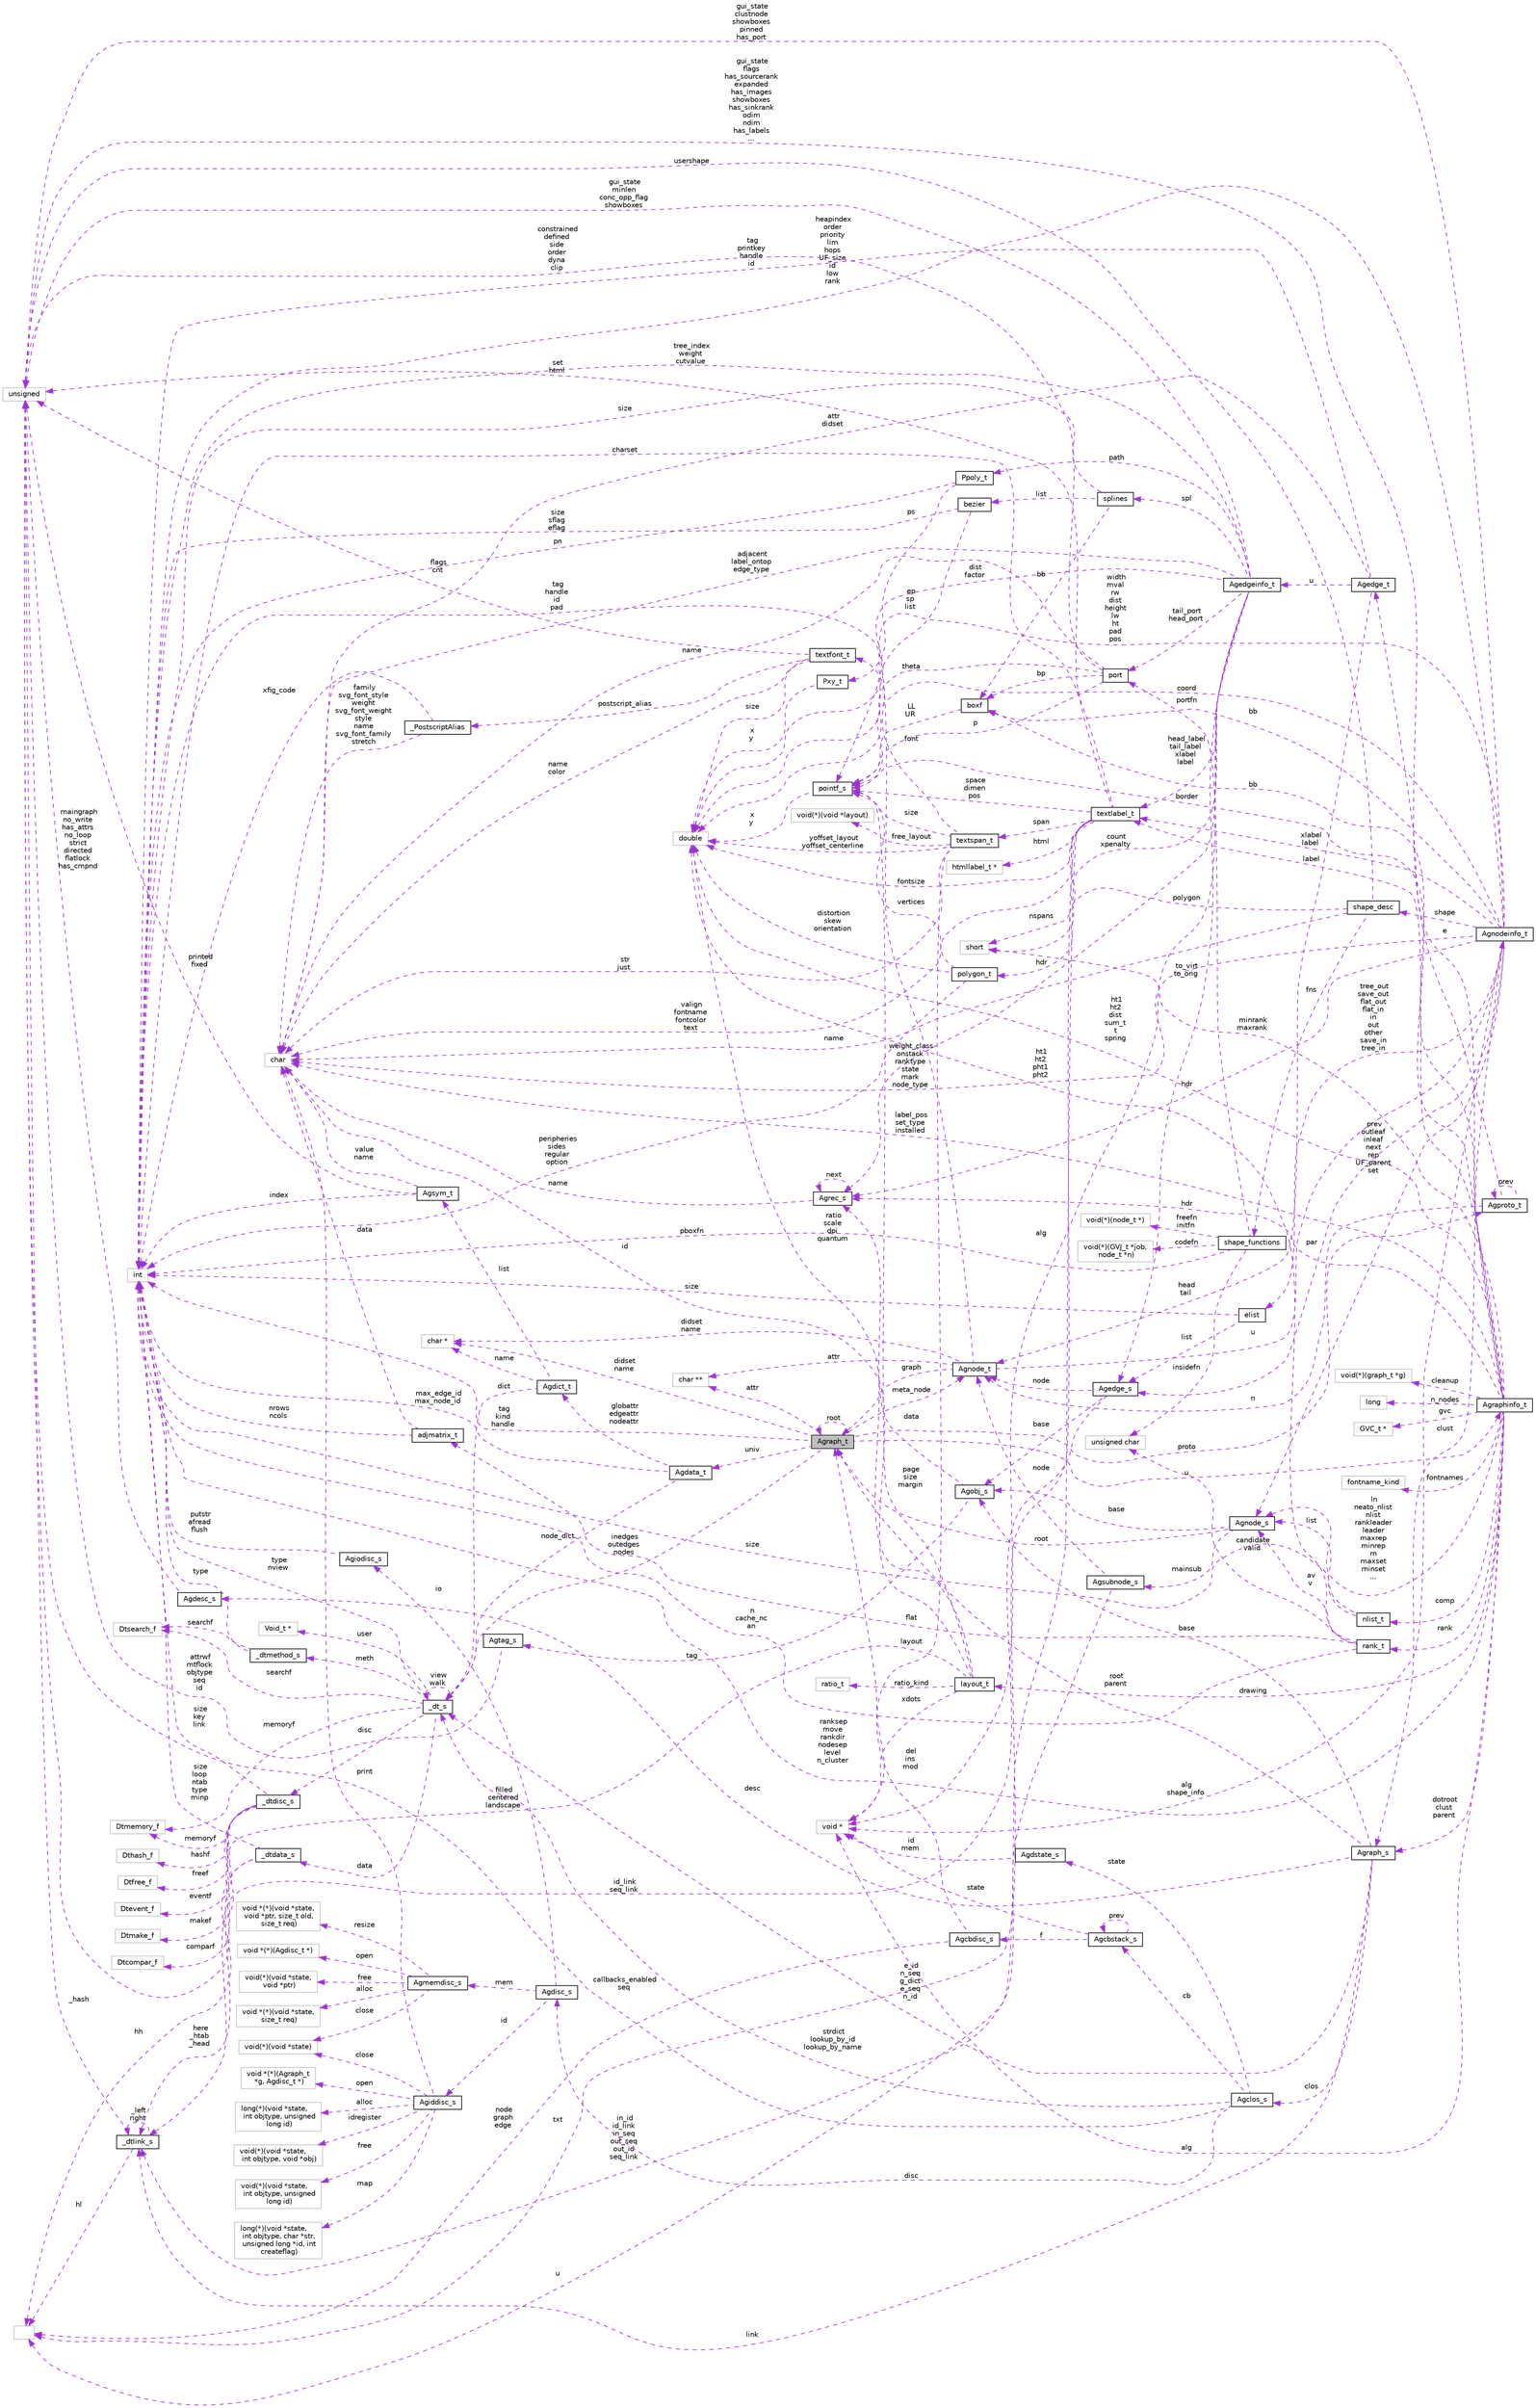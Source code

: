 digraph "Agraph_t"
{
  bgcolor="transparent";
  edge [fontname="Helvetica",fontsize="10",labelfontname="Helvetica",labelfontsize="10"];
  node [fontname="Helvetica",fontsize="10",shape=record];
  rankdir="LR";
  Node1 [label="Agraph_t",height=0.2,width=0.4,color="black", fillcolor="grey75", style="filled", fontcolor="black"];
  Node2 -> Node1 [dir="back",color="darkorchid3",fontsize="10",style="dashed",label=" attr" ,fontname="Helvetica"];
  Node2 [label="char **",height=0.2,width=0.4,color="grey75"];
  Node1 -> Node1 [dir="back",color="darkorchid3",fontsize="10",style="dashed",label=" root" ,fontname="Helvetica"];
  Node3 -> Node1 [dir="back",color="darkorchid3",fontsize="10",style="dashed",label=" meta_node" ,fontname="Helvetica"];
  Node3 [label="Agnode_t",height=0.2,width=0.4,color="black",URL="$structAgnode__t.html"];
  Node4 -> Node3 [dir="back",color="darkorchid3",fontsize="10",style="dashed",label=" u" ,fontname="Helvetica"];
  Node4 [label="Agnodeinfo_t",height=0.2,width=0.4,color="black",URL="$structAgnodeinfo__t.html"];
  Node5 -> Node4 [dir="back",color="darkorchid3",fontsize="10",style="dashed",label=" hdr" ,fontname="Helvetica"];
  Node5 [label="Agrec_s",height=0.2,width=0.4,color="black",URL="$structAgrec__s.html"];
  Node5 -> Node5 [dir="back",color="darkorchid3",fontsize="10",style="dashed",label=" next" ,fontname="Helvetica"];
  Node6 -> Node5 [dir="back",color="darkorchid3",fontsize="10",style="dashed",label=" name" ,fontname="Helvetica"];
  Node6 [label="char",height=0.2,width=0.4,color="grey75"];
  Node7 -> Node4 [dir="back",color="darkorchid3",fontsize="10",style="dashed",label=" xlabel\nlabel" ,fontname="Helvetica"];
  Node7 [label="textlabel_t",height=0.2,width=0.4,color="black",URL="$structtextlabel__t.html"];
  Node8 -> Node7 [dir="back",color="darkorchid3",fontsize="10",style="dashed",label=" html" ,fontname="Helvetica"];
  Node8 [label="htmllabel_t *",height=0.2,width=0.4,color="grey75"];
  Node9 -> Node7 [dir="back",color="darkorchid3",fontsize="10",style="dashed",label=" fontsize" ,fontname="Helvetica"];
  Node9 [label="double",height=0.2,width=0.4,color="grey75"];
  Node10 -> Node7 [dir="back",color="darkorchid3",fontsize="10",style="dashed",label=" nspans" ,fontname="Helvetica"];
  Node10 [label="short",height=0.2,width=0.4,color="grey75"];
  Node6 -> Node7 [dir="back",color="darkorchid3",fontsize="10",style="dashed",label=" valign\nfontname\nfontcolor\ntext" ,fontname="Helvetica"];
  Node11 -> Node7 [dir="back",color="darkorchid3",fontsize="10",style="dashed",label=" u" ,fontname="Helvetica"];
  Node11 [label="",height=0.2,width=0.4,color="grey75"];
  Node12 -> Node7 [dir="back",color="darkorchid3",fontsize="10",style="dashed",label=" charset" ,fontname="Helvetica"];
  Node12 [label="int",height=0.2,width=0.4,color="grey75"];
  Node11 -> Node7 [dir="back",color="darkorchid3",fontsize="10",style="dashed",label=" txt" ,fontname="Helvetica"];
  Node13 -> Node7 [dir="back",color="darkorchid3",fontsize="10",style="dashed",label=" set\nhtml" ,fontname="Helvetica"];
  Node13 [label="unsigned",height=0.2,width=0.4,color="grey75"];
  Node14 -> Node7 [dir="back",color="darkorchid3",fontsize="10",style="dashed",label=" span" ,fontname="Helvetica"];
  Node14 [label="textspan_t",height=0.2,width=0.4,color="black",URL="$structtextspan__t.html"];
  Node15 -> Node14 [dir="back",color="darkorchid3",fontsize="10",style="dashed",label=" free_layout" ,fontname="Helvetica"];
  Node15 [label="void(*)(void *layout)",height=0.2,width=0.4,color="grey75"];
  Node9 -> Node14 [dir="back",color="darkorchid3",fontsize="10",style="dashed",label=" yoffset_layout\nyoffset_centerline" ,fontname="Helvetica"];
  Node16 -> Node14 [dir="back",color="darkorchid3",fontsize="10",style="dashed",label=" font" ,fontname="Helvetica"];
  Node16 [label="textfont_t",height=0.2,width=0.4,color="black",URL="$structtextfont__t.html"];
  Node9 -> Node16 [dir="back",color="darkorchid3",fontsize="10",style="dashed",label=" size" ,fontname="Helvetica"];
  Node6 -> Node16 [dir="back",color="darkorchid3",fontsize="10",style="dashed",label=" name\ncolor" ,fontname="Helvetica"];
  Node17 -> Node16 [dir="back",color="darkorchid3",fontsize="10",style="dashed",label=" postscript_alias" ,fontname="Helvetica"];
  Node17 [label="_PostscriptAlias",height=0.2,width=0.4,color="black",URL="$struct__PostscriptAlias.html"];
  Node6 -> Node17 [dir="back",color="darkorchid3",fontsize="10",style="dashed",label=" family\nsvg_font_style\nweight\nsvg_font_weight\nstyle\nname\nsvg_font_family\nstretch" ,fontname="Helvetica"];
  Node12 -> Node17 [dir="back",color="darkorchid3",fontsize="10",style="dashed",label=" xfig_code" ,fontname="Helvetica"];
  Node13 -> Node16 [dir="back",color="darkorchid3",fontsize="10",style="dashed",label=" flags\ncnt" ,fontname="Helvetica"];
  Node6 -> Node14 [dir="back",color="darkorchid3",fontsize="10",style="dashed",label=" str\njust" ,fontname="Helvetica"];
  Node18 -> Node14 [dir="back",color="darkorchid3",fontsize="10",style="dashed",label=" layout" ,fontname="Helvetica"];
  Node18 [label="void *",height=0.2,width=0.4,color="grey75"];
  Node19 -> Node14 [dir="back",color="darkorchid3",fontsize="10",style="dashed",label=" size" ,fontname="Helvetica"];
  Node19 [label="pointf_s",height=0.2,width=0.4,color="black",URL="$structpointf__s.html"];
  Node9 -> Node19 [dir="back",color="darkorchid3",fontsize="10",style="dashed",label=" x\ny" ,fontname="Helvetica"];
  Node19 -> Node7 [dir="back",color="darkorchid3",fontsize="10",style="dashed",label=" space\ndimen\npos" ,fontname="Helvetica"];
  Node9 -> Node4 [dir="back",color="darkorchid3",fontsize="10",style="dashed",label=" width\nmval\nrw\ndist\nheight\nlw\nht\npad\npos" ,fontname="Helvetica"];
  Node20 -> Node4 [dir="back",color="darkorchid3",fontsize="10",style="dashed",label=" clust" ,fontname="Helvetica"];
  Node20 [label="Agraph_s",height=0.2,width=0.4,color="black",URL="$structAgraph__s.html"];
  Node21 -> Node20 [dir="back",color="darkorchid3",fontsize="10",style="dashed",label=" link" ,fontname="Helvetica"];
  Node21 [label="_dtlink_s",height=0.2,width=0.4,color="black",URL="$struct__dtlink__s.html"];
  Node21 -> Node21 [dir="back",color="darkorchid3",fontsize="10",style="dashed",label=" _left\nright" ,fontname="Helvetica"];
  Node11 -> Node21 [dir="back",color="darkorchid3",fontsize="10",style="dashed",label=" hl" ,fontname="Helvetica"];
  Node13 -> Node21 [dir="back",color="darkorchid3",fontsize="10",style="dashed",label=" _hash" ,fontname="Helvetica"];
  Node1 -> Node20 [dir="back",color="darkorchid3",fontsize="10",style="dashed",label=" root\nparent" ,fontname="Helvetica"];
  Node22 -> Node20 [dir="back",color="darkorchid3",fontsize="10",style="dashed",label=" desc" ,fontname="Helvetica"];
  Node22 [label="Agdesc_s",height=0.2,width=0.4,color="black",URL="$structAgdesc__s.html"];
  Node13 -> Node22 [dir="back",color="darkorchid3",fontsize="10",style="dashed",label=" maingraph\nno_write\nhas_attrs\nno_loop\nstrict\ndirected\nflatlock\nhas_cmpnd" ,fontname="Helvetica"];
  Node23 -> Node20 [dir="back",color="darkorchid3",fontsize="10",style="dashed",label=" base" ,fontname="Helvetica"];
  Node23 [label="Agobj_s",height=0.2,width=0.4,color="black",URL="$structAgobj__s.html"];
  Node5 -> Node23 [dir="back",color="darkorchid3",fontsize="10",style="dashed",label=" data" ,fontname="Helvetica"];
  Node24 -> Node23 [dir="back",color="darkorchid3",fontsize="10",style="dashed",label=" tag" ,fontname="Helvetica"];
  Node24 [label="Agtag_s",height=0.2,width=0.4,color="black",URL="$structAgtag__s.html"];
  Node13 -> Node24 [dir="back",color="darkorchid3",fontsize="10",style="dashed",label=" attrwf\nmtflock\nobjtype\nseq\nid" ,fontname="Helvetica"];
  Node25 -> Node20 [dir="back",color="darkorchid3",fontsize="10",style="dashed",label=" e_id\nn_seq\ng_dict\ne_seq\nn_id" ,fontname="Helvetica"];
  Node25 [label="_dt_s",height=0.2,width=0.4,color="black",URL="$struct__dt__s.html"];
  Node26 -> Node25 [dir="back",color="darkorchid3",fontsize="10",style="dashed",label=" disc" ,fontname="Helvetica"];
  Node26 [label="_dtdisc_s",height=0.2,width=0.4,color="black",URL="$struct__dtdisc__s.html"];
  Node27 -> Node26 [dir="back",color="darkorchid3",fontsize="10",style="dashed",label=" freef" ,fontname="Helvetica"];
  Node27 [label="Dtfree_f",height=0.2,width=0.4,color="grey75"];
  Node28 -> Node26 [dir="back",color="darkorchid3",fontsize="10",style="dashed",label=" eventf" ,fontname="Helvetica"];
  Node28 [label="Dtevent_f",height=0.2,width=0.4,color="grey75"];
  Node29 -> Node26 [dir="back",color="darkorchid3",fontsize="10",style="dashed",label=" makef" ,fontname="Helvetica"];
  Node29 [label="Dtmake_f",height=0.2,width=0.4,color="grey75"];
  Node30 -> Node26 [dir="back",color="darkorchid3",fontsize="10",style="dashed",label=" comparf" ,fontname="Helvetica"];
  Node30 [label="Dtcompar_f",height=0.2,width=0.4,color="grey75"];
  Node12 -> Node26 [dir="back",color="darkorchid3",fontsize="10",style="dashed",label=" size\nkey\nlink" ,fontname="Helvetica"];
  Node31 -> Node26 [dir="back",color="darkorchid3",fontsize="10",style="dashed",label=" memoryf" ,fontname="Helvetica"];
  Node31 [label="Dtmemory_f",height=0.2,width=0.4,color="grey75"];
  Node32 -> Node26 [dir="back",color="darkorchid3",fontsize="10",style="dashed",label=" hashf" ,fontname="Helvetica"];
  Node32 [label="Dthash_f",height=0.2,width=0.4,color="grey75"];
  Node33 -> Node25 [dir="back",color="darkorchid3",fontsize="10",style="dashed",label=" data" ,fontname="Helvetica"];
  Node33 [label="_dtdata_s",height=0.2,width=0.4,color="black",URL="$struct__dtdata__s.html"];
  Node11 -> Node33 [dir="back",color="darkorchid3",fontsize="10",style="dashed",label=" hh" ,fontname="Helvetica"];
  Node21 -> Node33 [dir="back",color="darkorchid3",fontsize="10",style="dashed",label=" here\n_htab\n_head" ,fontname="Helvetica"];
  Node12 -> Node33 [dir="back",color="darkorchid3",fontsize="10",style="dashed",label=" size\nloop\nntab\ntype\nminp" ,fontname="Helvetica"];
  Node34 -> Node25 [dir="back",color="darkorchid3",fontsize="10",style="dashed",label=" user" ,fontname="Helvetica"];
  Node34 [label="Void_t *",height=0.2,width=0.4,color="grey75"];
  Node12 -> Node25 [dir="back",color="darkorchid3",fontsize="10",style="dashed",label=" type\nnview" ,fontname="Helvetica"];
  Node25 -> Node25 [dir="back",color="darkorchid3",fontsize="10",style="dashed",label=" view\nwalk" ,fontname="Helvetica"];
  Node31 -> Node25 [dir="back",color="darkorchid3",fontsize="10",style="dashed",label=" memoryf" ,fontname="Helvetica"];
  Node35 -> Node25 [dir="back",color="darkorchid3",fontsize="10",style="dashed",label=" searchf" ,fontname="Helvetica"];
  Node35 [label="Dtsearch_f",height=0.2,width=0.4,color="grey75"];
  Node36 -> Node25 [dir="back",color="darkorchid3",fontsize="10",style="dashed",label=" meth" ,fontname="Helvetica"];
  Node36 [label="_dtmethod_s",height=0.2,width=0.4,color="black",URL="$struct__dtmethod__s.html"];
  Node12 -> Node36 [dir="back",color="darkorchid3",fontsize="10",style="dashed",label=" type" ,fontname="Helvetica"];
  Node35 -> Node36 [dir="back",color="darkorchid3",fontsize="10",style="dashed",label=" searchf" ,fontname="Helvetica"];
  Node37 -> Node20 [dir="back",color="darkorchid3",fontsize="10",style="dashed",label=" clos" ,fontname="Helvetica"];
  Node37 [label="Agclos_s",height=0.2,width=0.4,color="black",URL="$structAgclos__s.html"];
  Node38 -> Node37 [dir="back",color="darkorchid3",fontsize="10",style="dashed",label=" cb" ,fontname="Helvetica"];
  Node38 [label="Agcbstack_s",height=0.2,width=0.4,color="black",URL="$structAgcbstack__s.html"];
  Node38 -> Node38 [dir="back",color="darkorchid3",fontsize="10",style="dashed",label=" prev" ,fontname="Helvetica"];
  Node18 -> Node38 [dir="back",color="darkorchid3",fontsize="10",style="dashed",label=" state" ,fontname="Helvetica"];
  Node39 -> Node38 [dir="back",color="darkorchid3",fontsize="10",style="dashed",label=" f" ,fontname="Helvetica"];
  Node39 [label="Agcbdisc_s",height=0.2,width=0.4,color="black",URL="$structAgcbdisc__s.html"];
  Node1 -> Node39 [dir="back",color="darkorchid3",fontsize="10",style="dashed",label=" del\nins\nmod" ,fontname="Helvetica"];
  Node11 -> Node39 [dir="back",color="darkorchid3",fontsize="10",style="dashed",label=" node\ngraph\nedge" ,fontname="Helvetica"];
  Node40 -> Node37 [dir="back",color="darkorchid3",fontsize="10",style="dashed",label=" disc" ,fontname="Helvetica"];
  Node40 [label="Agdisc_s",height=0.2,width=0.4,color="black",URL="$structAgdisc__s.html"];
  Node41 -> Node40 [dir="back",color="darkorchid3",fontsize="10",style="dashed",label=" io" ,fontname="Helvetica"];
  Node41 [label="Agiodisc_s",height=0.2,width=0.4,color="black",URL="$structAgiodisc__s.html"];
  Node12 -> Node41 [dir="back",color="darkorchid3",fontsize="10",style="dashed",label=" putstr\nafread\nflush" ,fontname="Helvetica"];
  Node42 -> Node40 [dir="back",color="darkorchid3",fontsize="10",style="dashed",label=" id" ,fontname="Helvetica"];
  Node42 [label="Agiddisc_s",height=0.2,width=0.4,color="black",URL="$structAgiddisc__s.html"];
  Node43 -> Node42 [dir="back",color="darkorchid3",fontsize="10",style="dashed",label=" free" ,fontname="Helvetica"];
  Node43 [label="void(*)(void *state,\l int objtype, unsigned\l long id)",height=0.2,width=0.4,color="grey75"];
  Node44 -> Node42 [dir="back",color="darkorchid3",fontsize="10",style="dashed",label=" map" ,fontname="Helvetica"];
  Node44 [label="long(*)(void *state,\l int objtype, char *str,\l unsigned long *id, int\l createflag)",height=0.2,width=0.4,color="grey75"];
  Node45 -> Node42 [dir="back",color="darkorchid3",fontsize="10",style="dashed",label=" open" ,fontname="Helvetica"];
  Node45 [label="void *(*)(Agraph_t\l *g, Agdisc_t *)",height=0.2,width=0.4,color="grey75"];
  Node6 -> Node42 [dir="back",color="darkorchid3",fontsize="10",style="dashed",label=" print" ,fontname="Helvetica"];
  Node46 -> Node42 [dir="back",color="darkorchid3",fontsize="10",style="dashed",label=" alloc" ,fontname="Helvetica"];
  Node46 [label="long(*)(void *state,\l int objtype, unsigned\l long id)",height=0.2,width=0.4,color="grey75"];
  Node47 -> Node42 [dir="back",color="darkorchid3",fontsize="10",style="dashed",label=" close" ,fontname="Helvetica"];
  Node47 [label="void(*)(void *state)",height=0.2,width=0.4,color="grey75"];
  Node48 -> Node42 [dir="back",color="darkorchid3",fontsize="10",style="dashed",label=" idregister" ,fontname="Helvetica"];
  Node48 [label="void(*)(void *state,\l int objtype, void *obj)",height=0.2,width=0.4,color="grey75"];
  Node49 -> Node40 [dir="back",color="darkorchid3",fontsize="10",style="dashed",label=" mem" ,fontname="Helvetica"];
  Node49 [label="Agmemdisc_s",height=0.2,width=0.4,color="black",URL="$structAgmemdisc__s.html"];
  Node50 -> Node49 [dir="back",color="darkorchid3",fontsize="10",style="dashed",label=" free" ,fontname="Helvetica"];
  Node50 [label="void(*)(void *state,\l void *ptr)",height=0.2,width=0.4,color="grey75"];
  Node51 -> Node49 [dir="back",color="darkorchid3",fontsize="10",style="dashed",label=" alloc" ,fontname="Helvetica"];
  Node51 [label="void *(*)(void *state,\l size_t req)",height=0.2,width=0.4,color="grey75"];
  Node47 -> Node49 [dir="back",color="darkorchid3",fontsize="10",style="dashed",label=" close" ,fontname="Helvetica"];
  Node52 -> Node49 [dir="back",color="darkorchid3",fontsize="10",style="dashed",label=" resize" ,fontname="Helvetica"];
  Node52 [label="void *(*)(void *state,\l void *ptr, size_t old,\l size_t req)",height=0.2,width=0.4,color="grey75"];
  Node53 -> Node49 [dir="back",color="darkorchid3",fontsize="10",style="dashed",label=" open" ,fontname="Helvetica"];
  Node53 [label="void *(*)(Agdisc_t *)",height=0.2,width=0.4,color="grey75"];
  Node25 -> Node37 [dir="back",color="darkorchid3",fontsize="10",style="dashed",label=" strdict\nlookup_by_id\nlookup_by_name" ,fontname="Helvetica"];
  Node13 -> Node37 [dir="back",color="darkorchid3",fontsize="10",style="dashed",label=" callbacks_enabled\nseq" ,fontname="Helvetica"];
  Node54 -> Node37 [dir="back",color="darkorchid3",fontsize="10",style="dashed",label=" state" ,fontname="Helvetica"];
  Node54 [label="Agdstate_s",height=0.2,width=0.4,color="black",URL="$structAgdstate__s.html"];
  Node18 -> Node54 [dir="back",color="darkorchid3",fontsize="10",style="dashed",label=" id\nmem" ,fontname="Helvetica"];
  Node55 -> Node4 [dir="back",color="darkorchid3",fontsize="10",style="dashed",label=" prev\noutleaf\ninleaf\nnext\nrep\nUF_parent\nset" ,fontname="Helvetica"];
  Node55 [label="Agnode_s",height=0.2,width=0.4,color="black",URL="$structAgnode__s.html"];
  Node1 -> Node55 [dir="back",color="darkorchid3",fontsize="10",style="dashed",label=" root" ,fontname="Helvetica"];
  Node23 -> Node55 [dir="back",color="darkorchid3",fontsize="10",style="dashed",label=" base" ,fontname="Helvetica"];
  Node56 -> Node55 [dir="back",color="darkorchid3",fontsize="10",style="dashed",label=" mainsub" ,fontname="Helvetica"];
  Node56 [label="Agsubnode_s",height=0.2,width=0.4,color="black",URL="$structAgsubnode__s.html"];
  Node21 -> Node56 [dir="back",color="darkorchid3",fontsize="10",style="dashed",label=" in_id\nid_link\nin_seq\nout_seq\nout_id\nseq_link" ,fontname="Helvetica"];
  Node3 -> Node56 [dir="back",color="darkorchid3",fontsize="10",style="dashed",label=" node" ,fontname="Helvetica"];
  Node6 -> Node4 [dir="back",color="darkorchid3",fontsize="10",style="dashed",label=" weight_class\nonstack\nranktype\nstate\nmark\nnode_type" ,fontname="Helvetica"];
  Node12 -> Node4 [dir="back",color="darkorchid3",fontsize="10",style="dashed",label=" heapindex\norder\npriority\nlim\nhops\nUF_size\nid\nlow\nrank" ,fontname="Helvetica"];
  Node57 -> Node4 [dir="back",color="darkorchid3",fontsize="10",style="dashed",label=" bb" ,fontname="Helvetica"];
  Node57 [label="boxf",height=0.2,width=0.4,color="black",URL="$structboxf.html"];
  Node19 -> Node57 [dir="back",color="darkorchid3",fontsize="10",style="dashed",label=" LL\nUR" ,fontname="Helvetica"];
  Node58 -> Node4 [dir="back",color="darkorchid3",fontsize="10",style="dashed",label=" tree_out\nsave_out\nflat_out\nflat_in\nin\nout\nother\nsave_in\ntree_in" ,fontname="Helvetica"];
  Node58 [label="elist",height=0.2,width=0.4,color="black",URL="$structelist.html"];
  Node12 -> Node58 [dir="back",color="darkorchid3",fontsize="10",style="dashed",label=" size" ,fontname="Helvetica"];
  Node59 -> Node58 [dir="back",color="darkorchid3",fontsize="10",style="dashed",label=" list" ,fontname="Helvetica"];
  Node59 [label="Agedge_s",height=0.2,width=0.4,color="black",URL="$structAgedge__s.html"];
  Node21 -> Node59 [dir="back",color="darkorchid3",fontsize="10",style="dashed",label=" id_link\nseq_link" ,fontname="Helvetica"];
  Node3 -> Node59 [dir="back",color="darkorchid3",fontsize="10",style="dashed",label=" node" ,fontname="Helvetica"];
  Node23 -> Node59 [dir="back",color="darkorchid3",fontsize="10",style="dashed",label=" base" ,fontname="Helvetica"];
  Node13 -> Node4 [dir="back",color="darkorchid3",fontsize="10",style="dashed",label=" gui_state\nclustnode\nshowboxes\npinned\nhas_port" ,fontname="Helvetica"];
  Node18 -> Node4 [dir="back",color="darkorchid3",fontsize="10",style="dashed",label=" alg\nshape_info" ,fontname="Helvetica"];
  Node60 -> Node4 [dir="back",color="darkorchid3",fontsize="10",style="dashed",label=" shape" ,fontname="Helvetica"];
  Node60 [label="shape_desc",height=0.2,width=0.4,color="black",URL="$structshape__desc.html"];
  Node6 -> Node60 [dir="back",color="darkorchid3",fontsize="10",style="dashed",label=" name" ,fontname="Helvetica"];
  Node61 -> Node60 [dir="back",color="darkorchid3",fontsize="10",style="dashed",label=" fns" ,fontname="Helvetica"];
  Node61 [label="shape_functions",height=0.2,width=0.4,color="black",URL="$structshape__functions.html"];
  Node62 -> Node61 [dir="back",color="darkorchid3",fontsize="10",style="dashed",label=" portfn" ,fontname="Helvetica"];
  Node62 [label="port",height=0.2,width=0.4,color="black",URL="$structport.html"];
  Node9 -> Node62 [dir="back",color="darkorchid3",fontsize="10",style="dashed",label=" theta" ,fontname="Helvetica"];
  Node6 -> Node62 [dir="back",color="darkorchid3",fontsize="10",style="dashed",label=" name" ,fontname="Helvetica"];
  Node57 -> Node62 [dir="back",color="darkorchid3",fontsize="10",style="dashed",label=" bp" ,fontname="Helvetica"];
  Node13 -> Node62 [dir="back",color="darkorchid3",fontsize="10",style="dashed",label=" constrained\ndefined\nside\norder\ndyna\nclip" ,fontname="Helvetica"];
  Node19 -> Node62 [dir="back",color="darkorchid3",fontsize="10",style="dashed",label=" p" ,fontname="Helvetica"];
  Node63 -> Node61 [dir="back",color="darkorchid3",fontsize="10",style="dashed",label=" insidefn" ,fontname="Helvetica"];
  Node63 [label="unsigned char",height=0.2,width=0.4,color="grey75"];
  Node12 -> Node61 [dir="back",color="darkorchid3",fontsize="10",style="dashed",label=" pboxfn" ,fontname="Helvetica"];
  Node64 -> Node61 [dir="back",color="darkorchid3",fontsize="10",style="dashed",label=" freefn\ninitfn" ,fontname="Helvetica"];
  Node64 [label="void(*)(node_t *)",height=0.2,width=0.4,color="grey75"];
  Node65 -> Node61 [dir="back",color="darkorchid3",fontsize="10",style="dashed",label=" codefn" ,fontname="Helvetica"];
  Node65 [label="void(*)(GVJ_t *job,\l node_t *n)",height=0.2,width=0.4,color="grey75"];
  Node66 -> Node60 [dir="back",color="darkorchid3",fontsize="10",style="dashed",label=" polygon" ,fontname="Helvetica"];
  Node66 [label="polygon_t",height=0.2,width=0.4,color="black",URL="$structpolygon__t.html"];
  Node9 -> Node66 [dir="back",color="darkorchid3",fontsize="10",style="dashed",label=" distortion\nskew\norientation" ,fontname="Helvetica"];
  Node12 -> Node66 [dir="back",color="darkorchid3",fontsize="10",style="dashed",label=" peripheries\nsides\nregular\noption" ,fontname="Helvetica"];
  Node19 -> Node66 [dir="back",color="darkorchid3",fontsize="10",style="dashed",label=" vertices" ,fontname="Helvetica"];
  Node13 -> Node60 [dir="back",color="darkorchid3",fontsize="10",style="dashed",label=" usershape" ,fontname="Helvetica"];
  Node59 -> Node4 [dir="back",color="darkorchid3",fontsize="10",style="dashed",label=" par" ,fontname="Helvetica"];
  Node19 -> Node4 [dir="back",color="darkorchid3",fontsize="10",style="dashed",label=" coord" ,fontname="Helvetica"];
  Node2 -> Node3 [dir="back",color="darkorchid3",fontsize="10",style="dashed",label=" attr" ,fontname="Helvetica"];
  Node1 -> Node3 [dir="back",color="darkorchid3",fontsize="10",style="dashed",label=" graph" ,fontname="Helvetica"];
  Node12 -> Node3 [dir="back",color="darkorchid3",fontsize="10",style="dashed",label=" tag\nhandle\nid\npad" ,fontname="Helvetica"];
  Node67 -> Node3 [dir="back",color="darkorchid3",fontsize="10",style="dashed",label=" didset\nname" ,fontname="Helvetica"];
  Node67 [label="char *",height=0.2,width=0.4,color="grey75"];
  Node68 -> Node1 [dir="back",color="darkorchid3",fontsize="10",style="dashed",label=" u" ,fontname="Helvetica"];
  Node68 [label="Agraphinfo_t",height=0.2,width=0.4,color="black",URL="$structAgraphinfo__t.html"];
  Node69 -> Node68 [dir="back",color="darkorchid3",fontsize="10",style="dashed",label=" cleanup" ,fontname="Helvetica"];
  Node69 [label="void(*)(graph_t *g)",height=0.2,width=0.4,color="grey75"];
  Node5 -> Node68 [dir="back",color="darkorchid3",fontsize="10",style="dashed",label=" hdr" ,fontname="Helvetica"];
  Node70 -> Node68 [dir="back",color="darkorchid3",fontsize="10",style="dashed",label=" rank" ,fontname="Helvetica"];
  Node70 [label="rank_t",height=0.2,width=0.4,color="black",URL="$structrank__t.html"];
  Node9 -> Node70 [dir="back",color="darkorchid3",fontsize="10",style="dashed",label=" ht1\nht2\npht1\npht2" ,fontname="Helvetica"];
  Node63 -> Node70 [dir="back",color="darkorchid3",fontsize="10",style="dashed",label=" candidate\nvalid" ,fontname="Helvetica"];
  Node55 -> Node70 [dir="back",color="darkorchid3",fontsize="10",style="dashed",label=" av\nv" ,fontname="Helvetica"];
  Node12 -> Node70 [dir="back",color="darkorchid3",fontsize="10",style="dashed",label=" n\ncache_nc\nan" ,fontname="Helvetica"];
  Node71 -> Node70 [dir="back",color="darkorchid3",fontsize="10",style="dashed",label=" flat" ,fontname="Helvetica"];
  Node71 [label="adjmatrix_t",height=0.2,width=0.4,color="black",URL="$structadjmatrix__t.html"];
  Node6 -> Node71 [dir="back",color="darkorchid3",fontsize="10",style="dashed",label=" data" ,fontname="Helvetica"];
  Node12 -> Node71 [dir="back",color="darkorchid3",fontsize="10",style="dashed",label=" nrows\nncols" ,fontname="Helvetica"];
  Node72 -> Node68 [dir="back",color="darkorchid3",fontsize="10",style="dashed",label=" drawing" ,fontname="Helvetica"];
  Node72 [label="layout_t",height=0.2,width=0.4,color="black",URL="$structlayout__t.html"];
  Node73 -> Node72 [dir="back",color="darkorchid3",fontsize="10",style="dashed",label=" ratio_kind" ,fontname="Helvetica"];
  Node73 [label="ratio_t",height=0.2,width=0.4,color="grey75"];
  Node9 -> Node72 [dir="back",color="darkorchid3",fontsize="10",style="dashed",label=" ratio\nscale\ndpi\nquantum" ,fontname="Helvetica"];
  Node6 -> Node72 [dir="back",color="darkorchid3",fontsize="10",style="dashed",label=" id" ,fontname="Helvetica"];
  Node13 -> Node72 [dir="back",color="darkorchid3",fontsize="10",style="dashed",label=" filled\ncentered\nlandscape" ,fontname="Helvetica"];
  Node18 -> Node72 [dir="back",color="darkorchid3",fontsize="10",style="dashed",label=" xdots" ,fontname="Helvetica"];
  Node19 -> Node72 [dir="back",color="darkorchid3",fontsize="10",style="dashed",label=" page\nsize\nmargin" ,fontname="Helvetica"];
  Node74 -> Node68 [dir="back",color="darkorchid3",fontsize="10",style="dashed",label=" fontnames" ,fontname="Helvetica"];
  Node74 [label="fontname_kind",height=0.2,width=0.4,color="grey75"];
  Node9 -> Node68 [dir="back",color="darkorchid3",fontsize="10",style="dashed",label=" ht1\nht2\ndist\nsum_t\nt\nspring" ,fontname="Helvetica"];
  Node7 -> Node68 [dir="back",color="darkorchid3",fontsize="10",style="dashed",label=" label" ,fontname="Helvetica"];
  Node20 -> Node68 [dir="back",color="darkorchid3",fontsize="10",style="dashed",label=" dotroot\nclust\nparent" ,fontname="Helvetica"];
  Node55 -> Node68 [dir="back",color="darkorchid3",fontsize="10",style="dashed",label=" ln\nneato_nlist\nnlist\nrankleader\nleader\nmaxrep\nminrep\nrn\nmaxset\nminset\n..." ,fontname="Helvetica"];
  Node6 -> Node68 [dir="back",color="darkorchid3",fontsize="10",style="dashed",label=" label_pos\nset_type\ninstalled" ,fontname="Helvetica"];
  Node10 -> Node68 [dir="back",color="darkorchid3",fontsize="10",style="dashed",label=" minrank\nmaxrank" ,fontname="Helvetica"];
  Node75 -> Node68 [dir="back",color="darkorchid3",fontsize="10",style="dashed",label=" comp" ,fontname="Helvetica"];
  Node75 [label="nlist_t",height=0.2,width=0.4,color="black",URL="$structnlist__t.html"];
  Node55 -> Node75 [dir="back",color="darkorchid3",fontsize="10",style="dashed",label=" list" ,fontname="Helvetica"];
  Node12 -> Node75 [dir="back",color="darkorchid3",fontsize="10",style="dashed",label=" size" ,fontname="Helvetica"];
  Node12 -> Node68 [dir="back",color="darkorchid3",fontsize="10",style="dashed",label=" ranksep\nmove\nrankdir\nnodesep\nlevel\nn_cluster" ,fontname="Helvetica"];
  Node57 -> Node68 [dir="back",color="darkorchid3",fontsize="10",style="dashed",label=" bb" ,fontname="Helvetica"];
  Node76 -> Node68 [dir="back",color="darkorchid3",fontsize="10",style="dashed",label=" n_nodes" ,fontname="Helvetica"];
  Node76 [label="long",height=0.2,width=0.4,color="grey75"];
  Node13 -> Node68 [dir="back",color="darkorchid3",fontsize="10",style="dashed",label=" gui_state\nflags\nhas_sourcerank\nexpanded\nhas_images\nshowboxes\nhas_sinkrank\nodim\nndim\nhas_labels\n..." ,fontname="Helvetica"];
  Node77 -> Node68 [dir="back",color="darkorchid3",fontsize="10",style="dashed",label=" gvc" ,fontname="Helvetica"];
  Node77 [label="GVC_t *",height=0.2,width=0.4,color="grey75"];
  Node18 -> Node68 [dir="back",color="darkorchid3",fontsize="10",style="dashed",label=" alg" ,fontname="Helvetica"];
  Node19 -> Node68 [dir="back",color="darkorchid3",fontsize="10",style="dashed",label=" border" ,fontname="Helvetica"];
  Node78 -> Node1 [dir="back",color="darkorchid3",fontsize="10",style="dashed",label=" proto" ,fontname="Helvetica"];
  Node78 [label="Agproto_t",height=0.2,width=0.4,color="black",URL="$structAgproto__t.html"];
  Node79 -> Node78 [dir="back",color="darkorchid3",fontsize="10",style="dashed",label=" e" ,fontname="Helvetica"];
  Node79 [label="Agedge_t",height=0.2,width=0.4,color="black",URL="$structAgedge__t.html"];
  Node3 -> Node79 [dir="back",color="darkorchid3",fontsize="10",style="dashed",label=" head\ntail" ,fontname="Helvetica"];
  Node6 -> Node79 [dir="back",color="darkorchid3",fontsize="10",style="dashed",label=" attr\ndidset" ,fontname="Helvetica"];
  Node12 -> Node79 [dir="back",color="darkorchid3",fontsize="10",style="dashed",label=" tag\nprintkey\nhandle\nid" ,fontname="Helvetica"];
  Node80 -> Node79 [dir="back",color="darkorchid3",fontsize="10",style="dashed",label=" u" ,fontname="Helvetica"];
  Node80 [label="Agedgeinfo_t",height=0.2,width=0.4,color="black",URL="$structAgedgeinfo__t.html"];
  Node5 -> Node80 [dir="back",color="darkorchid3",fontsize="10",style="dashed",label=" hdr" ,fontname="Helvetica"];
  Node62 -> Node80 [dir="back",color="darkorchid3",fontsize="10",style="dashed",label=" tail_port\nhead_port" ,fontname="Helvetica"];
  Node81 -> Node80 [dir="back",color="darkorchid3",fontsize="10",style="dashed",label=" path" ,fontname="Helvetica"];
  Node81 [label="Ppoly_t",height=0.2,width=0.4,color="black",URL="$structPpoly__t.html"];
  Node82 -> Node81 [dir="back",color="darkorchid3",fontsize="10",style="dashed",label=" ps" ,fontname="Helvetica"];
  Node82 [label="Pxy_t",height=0.2,width=0.4,color="black",URL="$structPxy__t.html"];
  Node9 -> Node82 [dir="back",color="darkorchid3",fontsize="10",style="dashed",label=" x\ny" ,fontname="Helvetica"];
  Node12 -> Node81 [dir="back",color="darkorchid3",fontsize="10",style="dashed",label=" pn" ,fontname="Helvetica"];
  Node9 -> Node80 [dir="back",color="darkorchid3",fontsize="10",style="dashed",label=" dist\nfactor" ,fontname="Helvetica"];
  Node7 -> Node80 [dir="back",color="darkorchid3",fontsize="10",style="dashed",label=" head_label\ntail_label\nxlabel\nlabel" ,fontname="Helvetica"];
  Node83 -> Node80 [dir="back",color="darkorchid3",fontsize="10",style="dashed",label=" spl" ,fontname="Helvetica"];
  Node83 [label="splines",height=0.2,width=0.4,color="black",URL="$structsplines.html"];
  Node12 -> Node83 [dir="back",color="darkorchid3",fontsize="10",style="dashed",label=" size" ,fontname="Helvetica"];
  Node57 -> Node83 [dir="back",color="darkorchid3",fontsize="10",style="dashed",label=" bb" ,fontname="Helvetica"];
  Node84 -> Node83 [dir="back",color="darkorchid3",fontsize="10",style="dashed",label=" list" ,fontname="Helvetica"];
  Node84 [label="bezier",height=0.2,width=0.4,color="black",URL="$structbezier.html"];
  Node12 -> Node84 [dir="back",color="darkorchid3",fontsize="10",style="dashed",label=" size\nsflag\neflag" ,fontname="Helvetica"];
  Node19 -> Node84 [dir="back",color="darkorchid3",fontsize="10",style="dashed",label=" ep\nsp\nlist" ,fontname="Helvetica"];
  Node10 -> Node80 [dir="back",color="darkorchid3",fontsize="10",style="dashed",label=" count\nxpenalty" ,fontname="Helvetica"];
  Node6 -> Node80 [dir="back",color="darkorchid3",fontsize="10",style="dashed",label=" adjacent\nlabel_ontop\nedge_type" ,fontname="Helvetica"];
  Node12 -> Node80 [dir="back",color="darkorchid3",fontsize="10",style="dashed",label=" tree_index\nweight\ncutvalue" ,fontname="Helvetica"];
  Node13 -> Node80 [dir="back",color="darkorchid3",fontsize="10",style="dashed",label=" gui_state\nminlen\nconc_opp_flag\nshowboxes" ,fontname="Helvetica"];
  Node18 -> Node80 [dir="back",color="darkorchid3",fontsize="10",style="dashed",label=" alg" ,fontname="Helvetica"];
  Node59 -> Node80 [dir="back",color="darkorchid3",fontsize="10",style="dashed",label=" to_virt\nto_orig" ,fontname="Helvetica"];
  Node3 -> Node78 [dir="back",color="darkorchid3",fontsize="10",style="dashed",label=" n" ,fontname="Helvetica"];
  Node78 -> Node78 [dir="back",color="darkorchid3",fontsize="10",style="dashed",label=" prev" ,fontname="Helvetica"];
  Node85 -> Node1 [dir="back",color="darkorchid3",fontsize="10",style="dashed",label=" univ" ,fontname="Helvetica"];
  Node85 [label="Agdata_t",height=0.2,width=0.4,color="black",URL="$structAgdata__t.html"];
  Node86 -> Node85 [dir="back",color="darkorchid3",fontsize="10",style="dashed",label=" globattr\nedgeattr\nnodeattr" ,fontname="Helvetica"];
  Node86 [label="Agdict_t",height=0.2,width=0.4,color="black",URL="$structAgdict__t.html"];
  Node87 -> Node86 [dir="back",color="darkorchid3",fontsize="10",style="dashed",label=" list" ,fontname="Helvetica"];
  Node87 [label="Agsym_t",height=0.2,width=0.4,color="black",URL="$structAgsym__t.html"];
  Node6 -> Node87 [dir="back",color="darkorchid3",fontsize="10",style="dashed",label=" value\nname" ,fontname="Helvetica"];
  Node12 -> Node87 [dir="back",color="darkorchid3",fontsize="10",style="dashed",label=" index" ,fontname="Helvetica"];
  Node13 -> Node87 [dir="back",color="darkorchid3",fontsize="10",style="dashed",label=" printed\nfixed" ,fontname="Helvetica"];
  Node25 -> Node86 [dir="back",color="darkorchid3",fontsize="10",style="dashed",label=" dict" ,fontname="Helvetica"];
  Node67 -> Node86 [dir="back",color="darkorchid3",fontsize="10",style="dashed",label=" name" ,fontname="Helvetica"];
  Node12 -> Node85 [dir="back",color="darkorchid3",fontsize="10",style="dashed",label=" max_edge_id\nmax_node_id" ,fontname="Helvetica"];
  Node25 -> Node85 [dir="back",color="darkorchid3",fontsize="10",style="dashed",label=" node_dict" ,fontname="Helvetica"];
  Node12 -> Node1 [dir="back",color="darkorchid3",fontsize="10",style="dashed",label=" tag\nkind\nhandle" ,fontname="Helvetica"];
  Node25 -> Node1 [dir="back",color="darkorchid3",fontsize="10",style="dashed",label=" inedges\noutedges\nnodes" ,fontname="Helvetica"];
  Node67 -> Node1 [dir="back",color="darkorchid3",fontsize="10",style="dashed",label=" didset\nname" ,fontname="Helvetica"];
}
